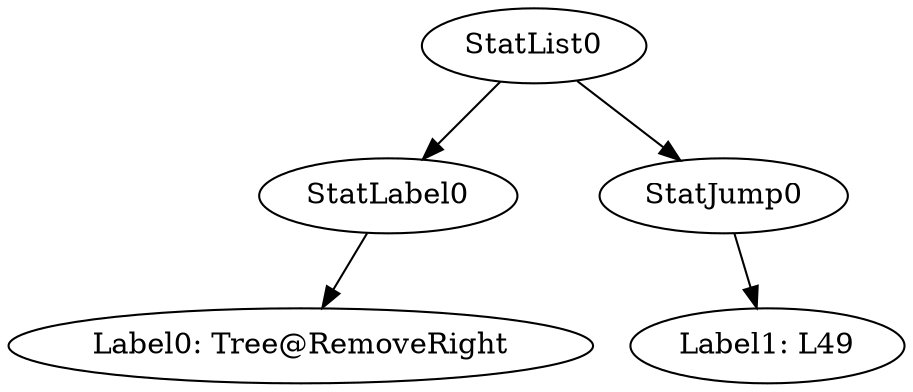 digraph {
	ordering = out;
	StatJump0 -> "Label1: L49";
	StatList0 -> StatLabel0;
	StatList0 -> StatJump0;
	StatLabel0 -> "Label0: Tree@RemoveRight";
}

